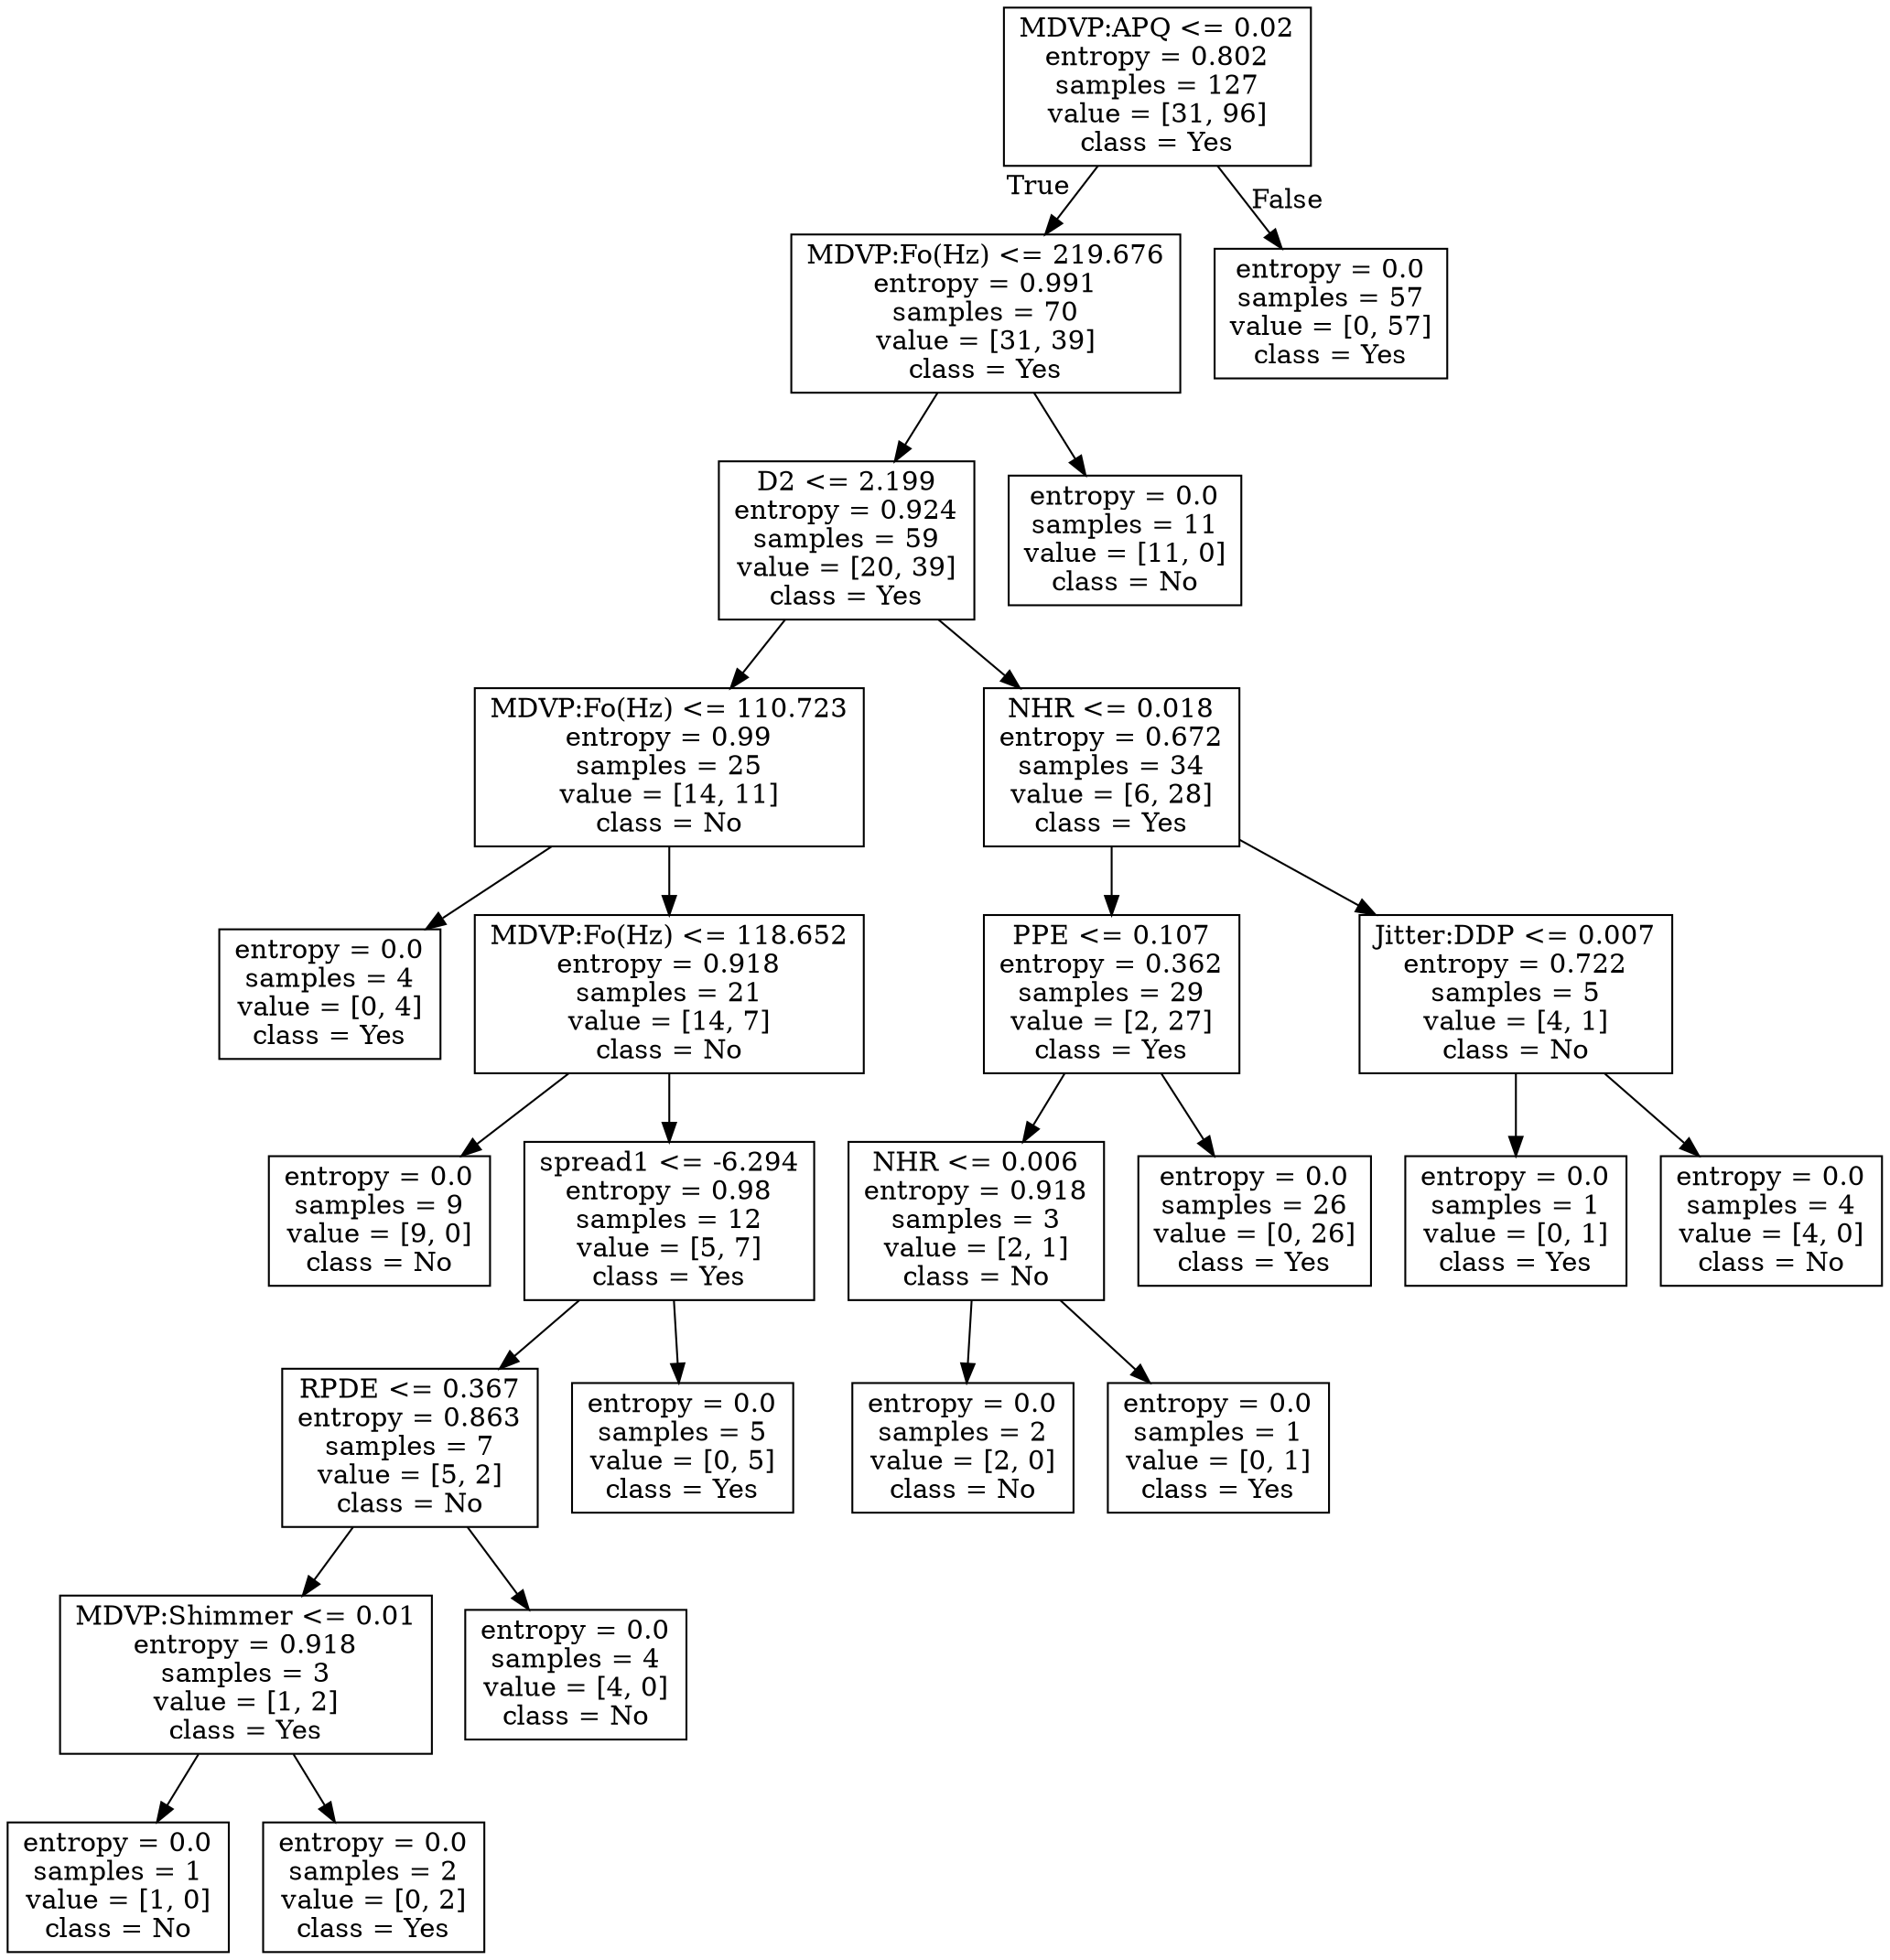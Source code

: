 digraph Tree {
node [shape=box] ;
0 [label="MDVP:APQ <= 0.02\nentropy = 0.802\nsamples = 127\nvalue = [31, 96]\nclass = Yes"] ;
1 [label="MDVP:Fo(Hz) <= 219.676\nentropy = 0.991\nsamples = 70\nvalue = [31, 39]\nclass = Yes"] ;
0 -> 1 [labeldistance=2.5, labelangle=45, headlabel="True"] ;
2 [label="D2 <= 2.199\nentropy = 0.924\nsamples = 59\nvalue = [20, 39]\nclass = Yes"] ;
1 -> 2 ;
3 [label="MDVP:Fo(Hz) <= 110.723\nentropy = 0.99\nsamples = 25\nvalue = [14, 11]\nclass = No"] ;
2 -> 3 ;
4 [label="entropy = 0.0\nsamples = 4\nvalue = [0, 4]\nclass = Yes"] ;
3 -> 4 ;
5 [label="MDVP:Fo(Hz) <= 118.652\nentropy = 0.918\nsamples = 21\nvalue = [14, 7]\nclass = No"] ;
3 -> 5 ;
6 [label="entropy = 0.0\nsamples = 9\nvalue = [9, 0]\nclass = No"] ;
5 -> 6 ;
7 [label="spread1 <= -6.294\nentropy = 0.98\nsamples = 12\nvalue = [5, 7]\nclass = Yes"] ;
5 -> 7 ;
8 [label="RPDE <= 0.367\nentropy = 0.863\nsamples = 7\nvalue = [5, 2]\nclass = No"] ;
7 -> 8 ;
9 [label="MDVP:Shimmer <= 0.01\nentropy = 0.918\nsamples = 3\nvalue = [1, 2]\nclass = Yes"] ;
8 -> 9 ;
10 [label="entropy = 0.0\nsamples = 1\nvalue = [1, 0]\nclass = No"] ;
9 -> 10 ;
11 [label="entropy = 0.0\nsamples = 2\nvalue = [0, 2]\nclass = Yes"] ;
9 -> 11 ;
12 [label="entropy = 0.0\nsamples = 4\nvalue = [4, 0]\nclass = No"] ;
8 -> 12 ;
13 [label="entropy = 0.0\nsamples = 5\nvalue = [0, 5]\nclass = Yes"] ;
7 -> 13 ;
14 [label="NHR <= 0.018\nentropy = 0.672\nsamples = 34\nvalue = [6, 28]\nclass = Yes"] ;
2 -> 14 ;
15 [label="PPE <= 0.107\nentropy = 0.362\nsamples = 29\nvalue = [2, 27]\nclass = Yes"] ;
14 -> 15 ;
16 [label="NHR <= 0.006\nentropy = 0.918\nsamples = 3\nvalue = [2, 1]\nclass = No"] ;
15 -> 16 ;
17 [label="entropy = 0.0\nsamples = 2\nvalue = [2, 0]\nclass = No"] ;
16 -> 17 ;
18 [label="entropy = 0.0\nsamples = 1\nvalue = [0, 1]\nclass = Yes"] ;
16 -> 18 ;
19 [label="entropy = 0.0\nsamples = 26\nvalue = [0, 26]\nclass = Yes"] ;
15 -> 19 ;
20 [label="Jitter:DDP <= 0.007\nentropy = 0.722\nsamples = 5\nvalue = [4, 1]\nclass = No"] ;
14 -> 20 ;
21 [label="entropy = 0.0\nsamples = 1\nvalue = [0, 1]\nclass = Yes"] ;
20 -> 21 ;
22 [label="entropy = 0.0\nsamples = 4\nvalue = [4, 0]\nclass = No"] ;
20 -> 22 ;
23 [label="entropy = 0.0\nsamples = 11\nvalue = [11, 0]\nclass = No"] ;
1 -> 23 ;
24 [label="entropy = 0.0\nsamples = 57\nvalue = [0, 57]\nclass = Yes"] ;
0 -> 24 [labeldistance=2.5, labelangle=-45, headlabel="False"] ;
}